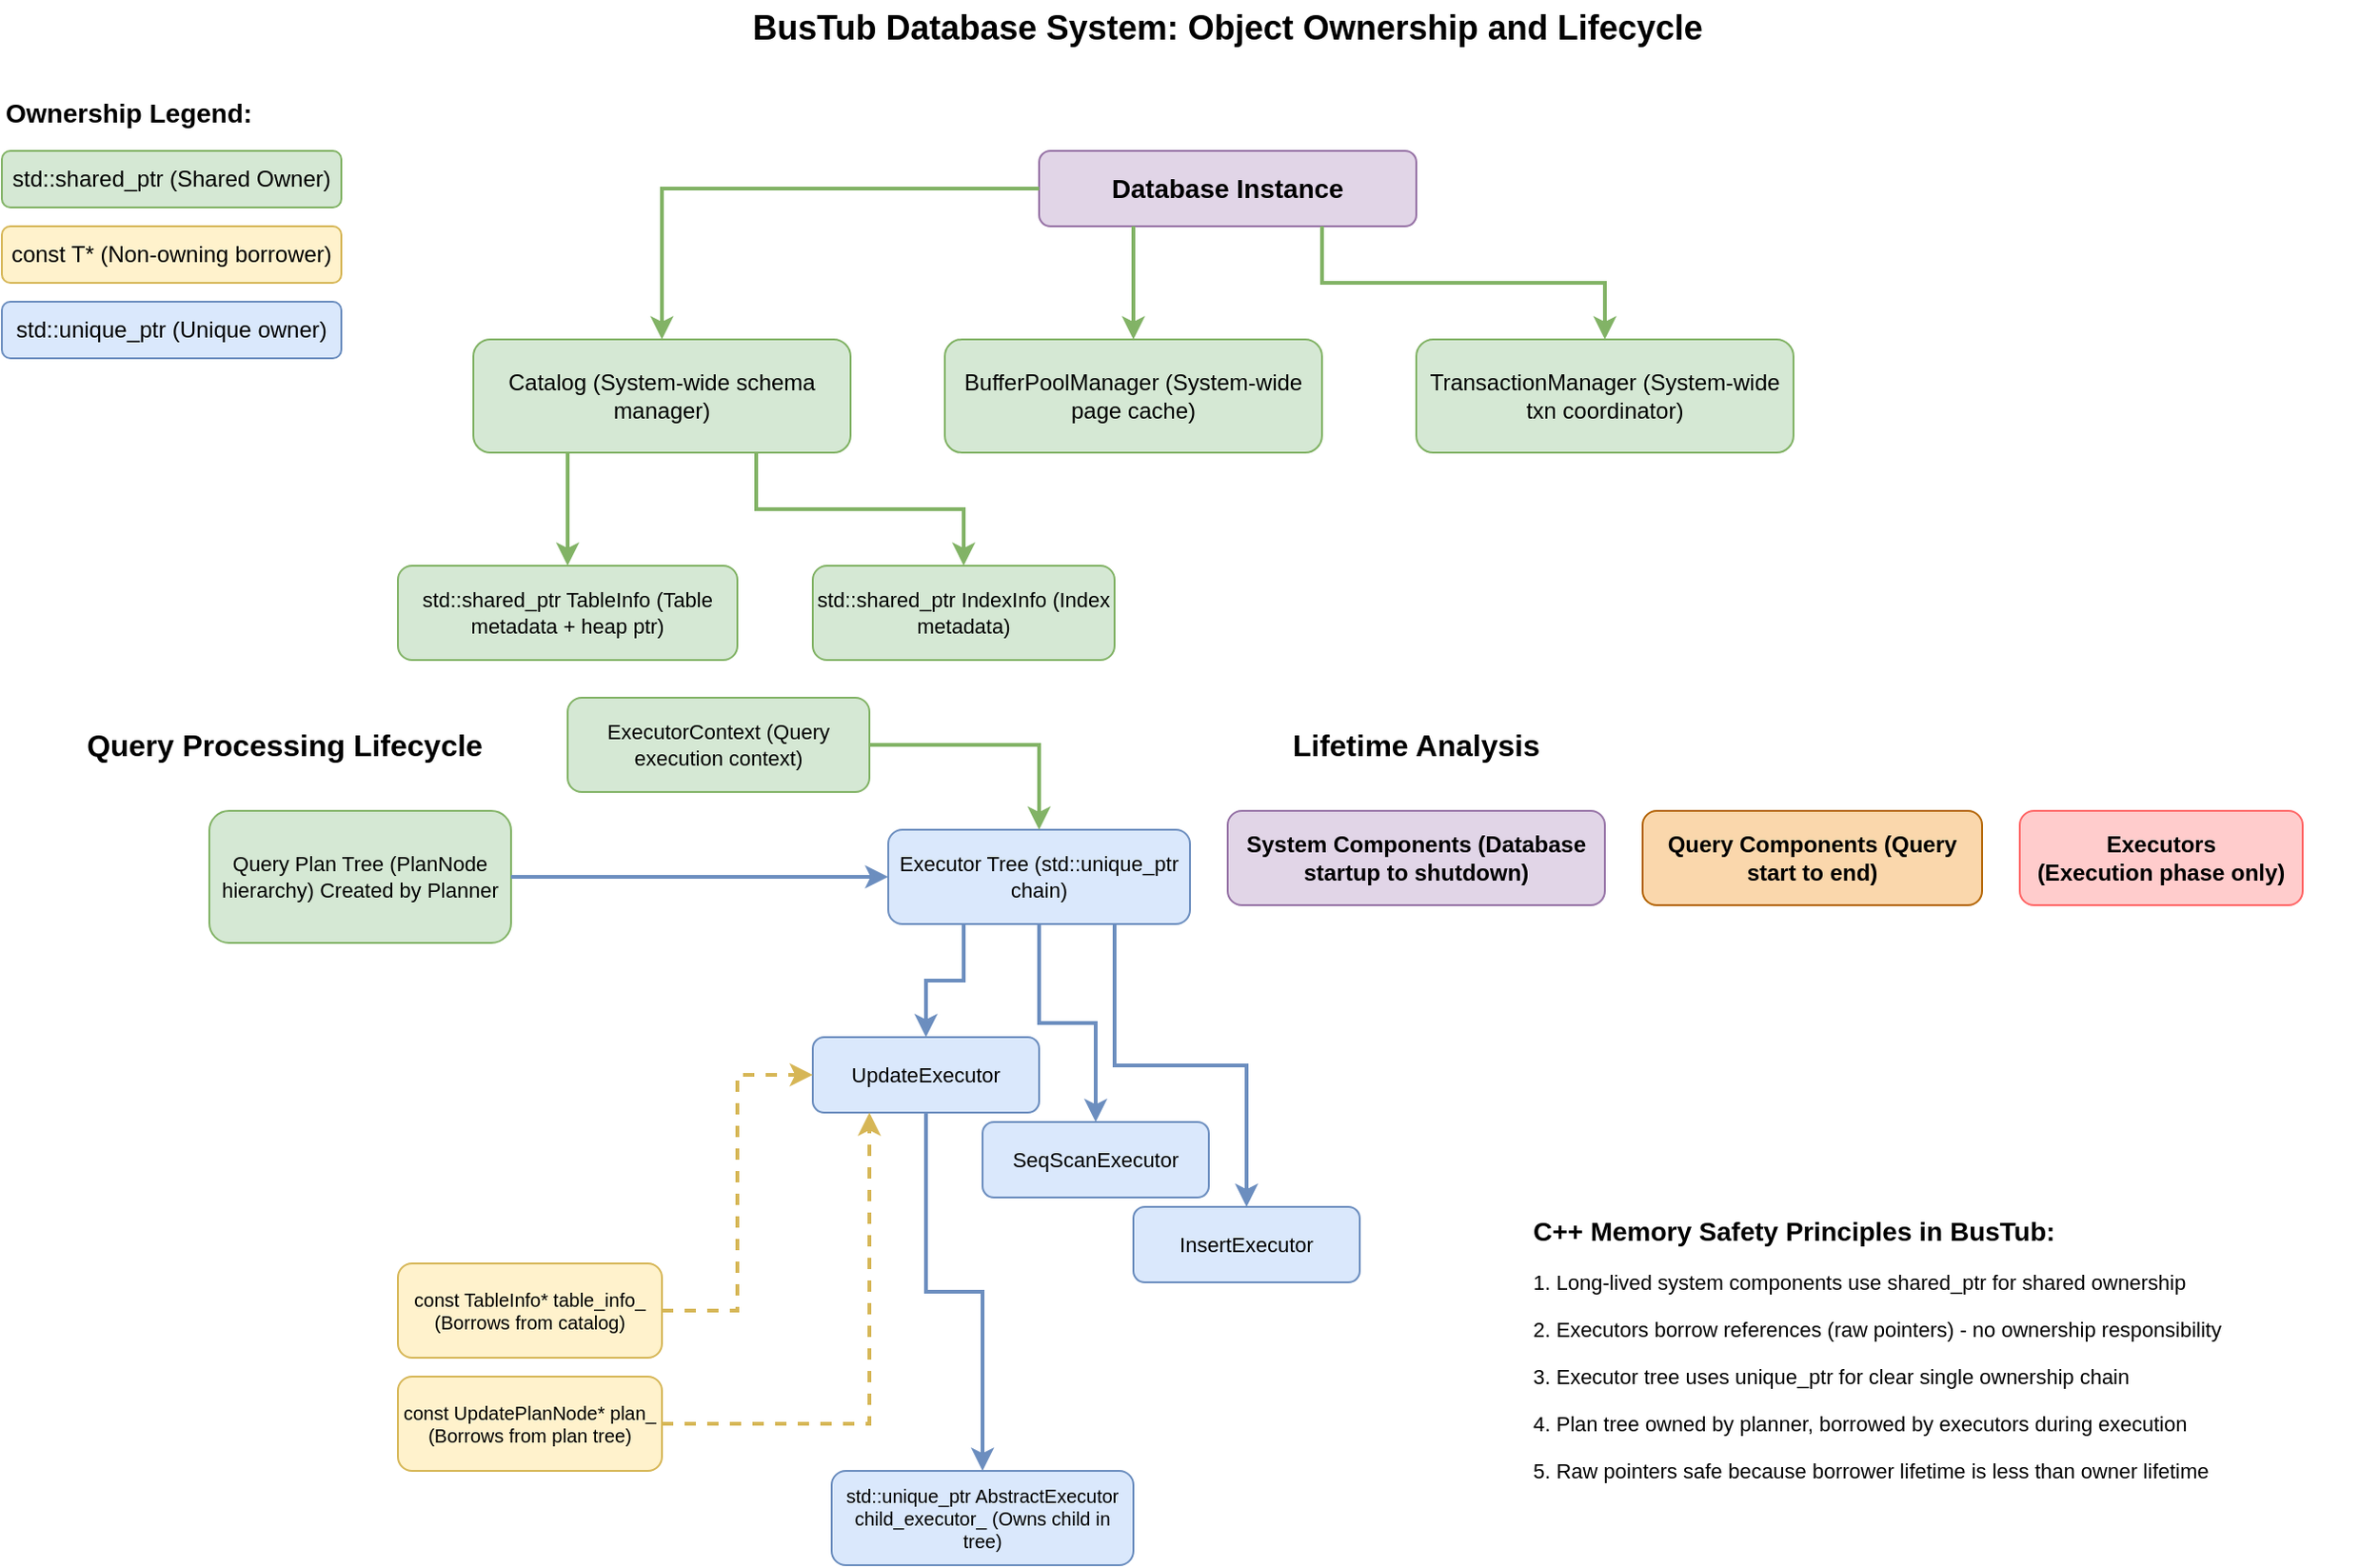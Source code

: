 <mxfile version="27.2.0">
  <diagram name="BusTub Ownership and Lifecycle" id="bustub-ownership">
    <mxGraphModel dx="1078" dy="596" grid="1" gridSize="10" guides="1" tooltips="1" connect="1" arrows="1" fold="1" page="1" pageScale="1" pageWidth="1400" pageHeight="1000" math="0" shadow="0">
      <root>
        <mxCell id="0" />
        <mxCell id="1" parent="0" />
        <mxCell id="title" value="BusTub Database System: Object Ownership and Lifecycle" style="text;html=1;strokeColor=none;fillColor=none;align=center;verticalAlign=middle;whiteSpace=wrap;rounded=0;fontSize=18;fontStyle=1;" parent="1" vertex="1">
          <mxGeometry x="400" y="20" width="600" height="30" as="geometry" />
        </mxCell>
        <mxCell id="legend_title" value="Ownership Legend:" style="text;html=1;strokeColor=none;fillColor=none;align=left;verticalAlign=middle;whiteSpace=wrap;rounded=0;fontSize=14;fontStyle=1;" parent="1" vertex="1">
          <mxGeometry x="50" y="70" width="150" height="20" as="geometry" />
        </mxCell>
        <mxCell id="legend_owner" value="std::shared_ptr (Shared Owner)" style="rounded=1;whiteSpace=wrap;html=1;fillColor=#d5e8d4;strokeColor=#82b366;fontSize=12;" parent="1" vertex="1">
          <mxGeometry x="50" y="100" width="180" height="30" as="geometry" />
        </mxCell>
        <mxCell id="legend_borrower" value="const T* (Non-owning borrower)" style="rounded=1;whiteSpace=wrap;html=1;fillColor=#fff2cc;strokeColor=#d6b656;fontSize=12;" parent="1" vertex="1">
          <mxGeometry x="50" y="140" width="180" height="30" as="geometry" />
        </mxCell>
        <mxCell id="legend_unique" value="std::unique_ptr (Unique owner)" style="rounded=1;whiteSpace=wrap;html=1;fillColor=#dae8fc;strokeColor=#6c8ebf;fontSize=12;" parent="1" vertex="1">
          <mxGeometry x="50" y="180" width="180" height="30" as="geometry" />
        </mxCell>
        <mxCell id="db_instance" value="Database Instance" style="rounded=1;whiteSpace=wrap;html=1;fillColor=light-dark(#e1d5e7, #512d2b);strokeColor=light-dark(#9773a6, #d7817e);fontSize=14;fontStyle=1;" parent="1" vertex="1">
          <mxGeometry x="600" y="100" width="200" height="40" as="geometry" />
        </mxCell>
        <mxCell id="catalog" value="Catalog (System-wide schema manager)" style="rounded=1;whiteSpace=wrap;html=1;fillColor=#d5e8d4;strokeColor=#82b366;fontSize=12;" parent="1" vertex="1">
          <mxGeometry x="300" y="200" width="200" height="60" as="geometry" />
        </mxCell>
        <mxCell id="bpm" value="BufferPoolManager (System-wide page cache)" style="rounded=1;whiteSpace=wrap;html=1;fillColor=#d5e8d4;strokeColor=#82b366;fontSize=12;" parent="1" vertex="1">
          <mxGeometry x="550" y="200" width="200" height="60" as="geometry" />
        </mxCell>
        <mxCell id="txn_mgr" value="TransactionManager (System-wide txn coordinator)" style="rounded=1;whiteSpace=wrap;html=1;fillColor=#d5e8d4;strokeColor=#82b366;fontSize=12;" parent="1" vertex="1">
          <mxGeometry x="800" y="200" width="200" height="60" as="geometry" />
        </mxCell>
        <mxCell id="table_info" value="std::shared_ptr TableInfo (Table metadata + heap ptr)" style="rounded=1;whiteSpace=wrap;html=1;fillColor=#d5e8d4;strokeColor=#82b366;fontSize=11;" parent="1" vertex="1">
          <mxGeometry x="260" y="320" width="180" height="50" as="geometry" />
        </mxCell>
        <mxCell id="index_info" value="std::shared_ptr IndexInfo (Index metadata)" style="rounded=1;whiteSpace=wrap;html=1;fillColor=#d5e8d4;strokeColor=#82b366;fontSize=11;" parent="1" vertex="1">
          <mxGeometry x="480" y="320" width="160" height="50" as="geometry" />
        </mxCell>
        <mxCell id="query_lifecycle" value="Query Processing Lifecycle" style="text;html=1;strokeColor=none;fillColor=none;align=center;verticalAlign=middle;whiteSpace=wrap;rounded=0;fontSize=16;fontStyle=1;" parent="1" vertex="1">
          <mxGeometry x="50" y="400" width="300" height="30" as="geometry" />
        </mxCell>
        <mxCell id="plan_tree" value="Query Plan Tree (PlanNode hierarchy) Created by Planner" style="rounded=1;whiteSpace=wrap;html=1;fillColor=#d5e8d4;strokeColor=#82b366;fontSize=11;" parent="1" vertex="1">
          <mxGeometry x="160" y="450" width="160" height="70" as="geometry" />
        </mxCell>
        <mxCell id="exec_ctx" value="ExecutorContext (Query execution context)" style="rounded=1;whiteSpace=wrap;html=1;fillColor=#d5e8d4;strokeColor=#82b366;fontSize=11;" parent="1" vertex="1">
          <mxGeometry x="350" y="390" width="160" height="50" as="geometry" />
        </mxCell>
        <mxCell id="executor_tree" value="Executor Tree (std::unique_ptr chain)" style="rounded=1;whiteSpace=wrap;html=1;fillColor=#dae8fc;strokeColor=#6c8ebf;fontSize=11;" parent="1" vertex="1">
          <mxGeometry x="520" y="460" width="160" height="50" as="geometry" />
        </mxCell>
        <mxCell id="Q2sJ8eD23IedbdKIq34A-3" style="edgeStyle=orthogonalEdgeStyle;rounded=0;orthogonalLoop=1;jettySize=auto;html=1;entryX=0.5;entryY=0;entryDx=0;entryDy=0;exitX=0.5;exitY=1;exitDx=0;exitDy=0;fillColor=#0050ef;strokeColor=light-dark(#6c8ebf, #b2cbff);strokeWidth=2;" edge="1" parent="1" source="update_exec" target="child_exec">
          <mxGeometry relative="1" as="geometry" />
        </mxCell>
        <mxCell id="insert_exec" value="InsertExecutor" style="rounded=1;whiteSpace=wrap;html=1;fillColor=#dae8fc;strokeColor=#6c8ebf;fontSize=11;" parent="1" vertex="1">
          <mxGeometry x="650" y="660" width="120" height="40" as="geometry" />
        </mxCell>
        <mxCell id="update_exec" value="UpdateExecutor" style="rounded=1;whiteSpace=wrap;html=1;fillColor=#dae8fc;strokeColor=#6c8ebf;fontSize=11;" parent="1" vertex="1">
          <mxGeometry x="480" y="570" width="120" height="40" as="geometry" />
        </mxCell>
        <mxCell id="seqscan_exec" value="SeqScanExecutor" style="rounded=1;whiteSpace=wrap;html=1;fillColor=#dae8fc;strokeColor=#6c8ebf;fontSize=11;" parent="1" vertex="1">
          <mxGeometry x="570" y="615" width="120" height="40" as="geometry" />
        </mxCell>
        <mxCell id="plan_ptr" value="const UpdatePlanNode* plan_ (Borrows from plan tree)" style="rounded=1;whiteSpace=wrap;html=1;fillColor=#fff2cc;strokeColor=#d6b656;fontSize=10;" parent="1" vertex="1">
          <mxGeometry x="260" y="750" width="140" height="50" as="geometry" />
        </mxCell>
        <mxCell id="table_ptr" value="const TableInfo* table_info_ (Borrows from catalog)" style="rounded=1;whiteSpace=wrap;html=1;fillColor=#fff2cc;strokeColor=#d6b656;fontSize=10;" parent="1" vertex="1">
          <mxGeometry x="260" y="690" width="140" height="50" as="geometry" />
        </mxCell>
        <mxCell id="child_exec" value="std::unique_ptr AbstractExecutor child_executor_ (Owns child in tree)" style="rounded=1;whiteSpace=wrap;html=1;fillColor=#dae8fc;strokeColor=#6c8ebf;fontSize=10;" parent="1" vertex="1">
          <mxGeometry x="490" y="800" width="160" height="50" as="geometry" />
        </mxCell>
        <mxCell id="lifetime_title" value="Lifetime Analysis" style="text;html=1;strokeColor=none;fillColor=none;align=center;verticalAlign=middle;whiteSpace=wrap;rounded=0;fontSize=16;fontStyle=1;" parent="1" vertex="1">
          <mxGeometry x="700" y="400" width="200" height="30" as="geometry" />
        </mxCell>
        <mxCell id="system_lifetime" value="System Components (Database startup to shutdown)" style="rounded=1;whiteSpace=wrap;html=1;fillColor=#e1d5e7;strokeColor=#9673a6;fontSize=12;fontStyle=1;" parent="1" vertex="1">
          <mxGeometry x="700" y="450" width="200" height="50" as="geometry" />
        </mxCell>
        <mxCell id="query_lifetime" value="Query Components (Query start to end)" style="rounded=1;whiteSpace=wrap;html=1;fillColor=#fad7ac;strokeColor=#b46504;fontSize=12;fontStyle=1;" parent="1" vertex="1">
          <mxGeometry x="920" y="450" width="180" height="50" as="geometry" />
        </mxCell>
        <mxCell id="executor_lifetime" value="Executors&lt;br&gt;(Execution phase only)" style="rounded=1;whiteSpace=wrap;html=1;fillColor=#ffcccc;strokeColor=#ff6666;fontSize=12;fontStyle=1;" parent="1" vertex="1">
          <mxGeometry x="1120" y="450" width="150" height="50" as="geometry" />
        </mxCell>
        <mxCell id="db_to_catalog" style="edgeStyle=orthogonalEdgeStyle;rounded=0;orthogonalLoop=1;jettySize=auto;html=1;entryX=0.5;entryY=0;entryDx=0;entryDy=0;strokeColor=#82b366;strokeWidth=2;" parent="1" source="db_instance" target="catalog" edge="1">
          <mxGeometry relative="1" as="geometry" />
        </mxCell>
        <mxCell id="db_to_bpm" style="edgeStyle=orthogonalEdgeStyle;rounded=0;orthogonalLoop=1;jettySize=auto;html=1;entryX=0.5;entryY=0;entryDx=0;entryDy=0;strokeColor=#82b366;strokeWidth=2;exitX=0.25;exitY=1;exitDx=0;exitDy=0;" parent="1" source="db_instance" target="bpm" edge="1">
          <mxGeometry relative="1" as="geometry" />
        </mxCell>
        <mxCell id="db_to_txn" style="edgeStyle=orthogonalEdgeStyle;rounded=0;orthogonalLoop=1;jettySize=auto;html=1;entryX=0.5;entryY=0;entryDx=0;entryDy=0;strokeColor=#82b366;strokeWidth=2;exitX=0.75;exitY=1;exitDx=0;exitDy=0;" parent="1" source="db_instance" target="txn_mgr" edge="1">
          <mxGeometry relative="1" as="geometry" />
        </mxCell>
        <mxCell id="catalog_to_table" style="edgeStyle=orthogonalEdgeStyle;rounded=0;orthogonalLoop=1;jettySize=auto;html=1;entryX=0.5;entryY=0;entryDx=0;entryDy=0;strokeColor=#82b366;strokeWidth=2;exitX=0.25;exitY=1;exitDx=0;exitDy=0;" parent="1" source="catalog" target="table_info" edge="1">
          <mxGeometry relative="1" as="geometry" />
        </mxCell>
        <mxCell id="catalog_to_index" style="edgeStyle=orthogonalEdgeStyle;rounded=0;orthogonalLoop=1;jettySize=auto;html=1;entryX=0.5;entryY=0;entryDx=0;entryDy=0;strokeColor=#82b366;strokeWidth=2;exitX=0.75;exitY=1;exitDx=0;exitDy=0;" parent="1" source="catalog" target="index_info" edge="1">
          <mxGeometry relative="1" as="geometry" />
        </mxCell>
        <mxCell id="plan_to_exec" style="edgeStyle=orthogonalEdgeStyle;rounded=0;orthogonalLoop=1;jettySize=auto;html=1;entryX=0;entryY=0.5;entryDx=0;entryDy=0;strokeColor=#6c8ebf;strokeWidth=2;" parent="1" source="plan_tree" target="executor_tree" edge="1">
          <mxGeometry relative="1" as="geometry" />
        </mxCell>
        <mxCell id="ctx_to_exec" style="edgeStyle=orthogonalEdgeStyle;rounded=0;orthogonalLoop=1;jettySize=auto;html=1;entryX=0.5;entryY=0;entryDx=0;entryDy=0;strokeColor=#82b366;strokeWidth=2;" parent="1" source="exec_ctx" target="executor_tree" edge="1">
          <mxGeometry relative="1" as="geometry" />
        </mxCell>
        <mxCell id="exec_to_plan" style="edgeStyle=orthogonalEdgeStyle;rounded=0;orthogonalLoop=1;jettySize=auto;html=1;entryX=0.25;entryY=1;entryDx=0;entryDy=0;strokeColor=#d6b656;strokeWidth=2;dashed=1;" parent="1" source="plan_ptr" target="update_exec" edge="1">
          <mxGeometry relative="1" as="geometry" />
        </mxCell>
        <mxCell id="exec_to_table" style="edgeStyle=orthogonalEdgeStyle;rounded=0;orthogonalLoop=1;jettySize=auto;html=1;strokeColor=#d6b656;strokeWidth=2;dashed=1;entryX=0;entryY=0.5;entryDx=0;entryDy=0;" parent="1" source="table_ptr" target="update_exec" edge="1">
          <mxGeometry relative="1" as="geometry">
            <mxPoint x="300" y="360" as="targetPoint" />
          </mxGeometry>
        </mxCell>
        <mxCell id="exec_tree_to_children" style="edgeStyle=orthogonalEdgeStyle;rounded=0;orthogonalLoop=1;jettySize=auto;html=1;entryX=0.5;entryY=0;entryDx=0;entryDy=0;strokeColor=#6c8ebf;strokeWidth=2;exitX=0.75;exitY=1;exitDx=0;exitDy=0;" parent="1" source="executor_tree" target="insert_exec" edge="1">
          <mxGeometry relative="1" as="geometry" />
        </mxCell>
        <mxCell id="exec_tree_to_update" style="edgeStyle=orthogonalEdgeStyle;rounded=0;orthogonalLoop=1;jettySize=auto;html=1;entryX=0.5;entryY=0;entryDx=0;entryDy=0;strokeColor=#6c8ebf;strokeWidth=2;exitX=0.25;exitY=1;exitDx=0;exitDy=0;" parent="1" source="executor_tree" target="update_exec" edge="1">
          <mxGeometry relative="1" as="geometry" />
        </mxCell>
        <mxCell id="exec_tree_to_scan" style="edgeStyle=orthogonalEdgeStyle;rounded=0;orthogonalLoop=1;jettySize=auto;html=1;entryX=0.5;entryY=0;entryDx=0;entryDy=0;strokeColor=#6c8ebf;strokeWidth=2;" parent="1" source="executor_tree" target="seqscan_exec" edge="1">
          <mxGeometry relative="1" as="geometry" />
        </mxCell>
        <mxCell id="Q2sJ8eD23IedbdKIq34A-2" value="" style="group" vertex="1" connectable="0" parent="1">
          <mxGeometry x="860" y="660" width="450" height="150" as="geometry" />
        </mxCell>
        <mxCell id="safety_title" value="C++ Memory Safety Principles in BusTub:" style="text;html=1;strokeColor=none;fillColor=none;align=left;verticalAlign=middle;whiteSpace=wrap;rounded=0;fontSize=14;fontStyle=1;" parent="Q2sJ8eD23IedbdKIq34A-2" vertex="1">
          <mxGeometry width="350" height="25" as="geometry" />
        </mxCell>
        <mxCell id="safety_1" value="1. Long-lived system components use shared_ptr for shared ownership" style="text;html=1;strokeColor=none;fillColor=none;align=left;verticalAlign=middle;whiteSpace=wrap;rounded=0;fontSize=11;" parent="Q2sJ8eD23IedbdKIq34A-2" vertex="1">
          <mxGeometry y="30" width="450" height="20" as="geometry" />
        </mxCell>
        <mxCell id="safety_2" value="2. Executors borrow references (raw pointers) - no ownership responsibility" style="text;html=1;strokeColor=none;fillColor=none;align=left;verticalAlign=middle;whiteSpace=wrap;rounded=0;fontSize=11;" parent="Q2sJ8eD23IedbdKIq34A-2" vertex="1">
          <mxGeometry y="55" width="450" height="20" as="geometry" />
        </mxCell>
        <mxCell id="safety_3" value="3. Executor tree uses unique_ptr for clear single ownership chain" style="text;html=1;strokeColor=none;fillColor=none;align=left;verticalAlign=middle;whiteSpace=wrap;rounded=0;fontSize=11;" parent="Q2sJ8eD23IedbdKIq34A-2" vertex="1">
          <mxGeometry y="80" width="450" height="20" as="geometry" />
        </mxCell>
        <mxCell id="safety_4" value="4. Plan tree owned by planner, borrowed by executors during execution" style="text;html=1;strokeColor=none;fillColor=none;align=left;verticalAlign=middle;whiteSpace=wrap;rounded=0;fontSize=11;" parent="Q2sJ8eD23IedbdKIq34A-2" vertex="1">
          <mxGeometry y="105" width="450" height="20" as="geometry" />
        </mxCell>
        <mxCell id="safety_5" value="5. Raw pointers safe because borrower lifetime is less than owner lifetime" style="text;html=1;strokeColor=none;fillColor=none;align=left;verticalAlign=middle;whiteSpace=wrap;rounded=0;fontSize=11;" parent="Q2sJ8eD23IedbdKIq34A-2" vertex="1">
          <mxGeometry y="130" width="450" height="20" as="geometry" />
        </mxCell>
      </root>
    </mxGraphModel>
  </diagram>
</mxfile>
